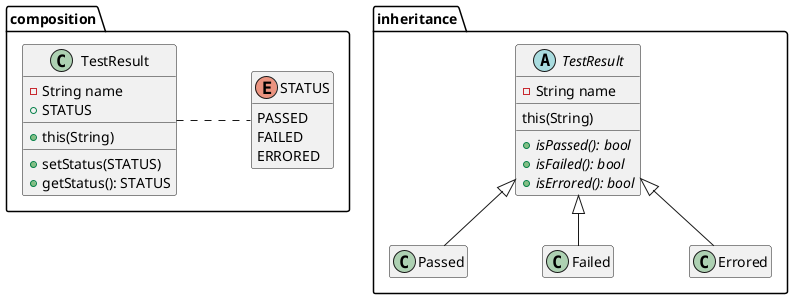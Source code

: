 @startuml

skinparam nodesep 75
skinparam ranksep 50
hide empty members



package inheritance {

  abstract class TestResult {
    - String name
    __
    this(String)
    __
    + {abstract} isPassed(): bool
    + {abstract} isFailed(): bool
    + {abstract} isErrored(): bool
  }

  class Passed
  class Failed
  Class Errored

  TestResult <|-- Passed
  TestResult <|-- Failed
  TestResult <|-- Errored
}

package composition {
  enum STATUS {
    PASSED
    FAILED
    ERRORED
  }

  class TR2 as "TestResult" {
    - String name
    + STATUS
    __
    + this(String)
    __
    + setStatus(STATUS)
    + getStatus(): STATUS
  }

  TR2 . STATUS

}

@enduml
